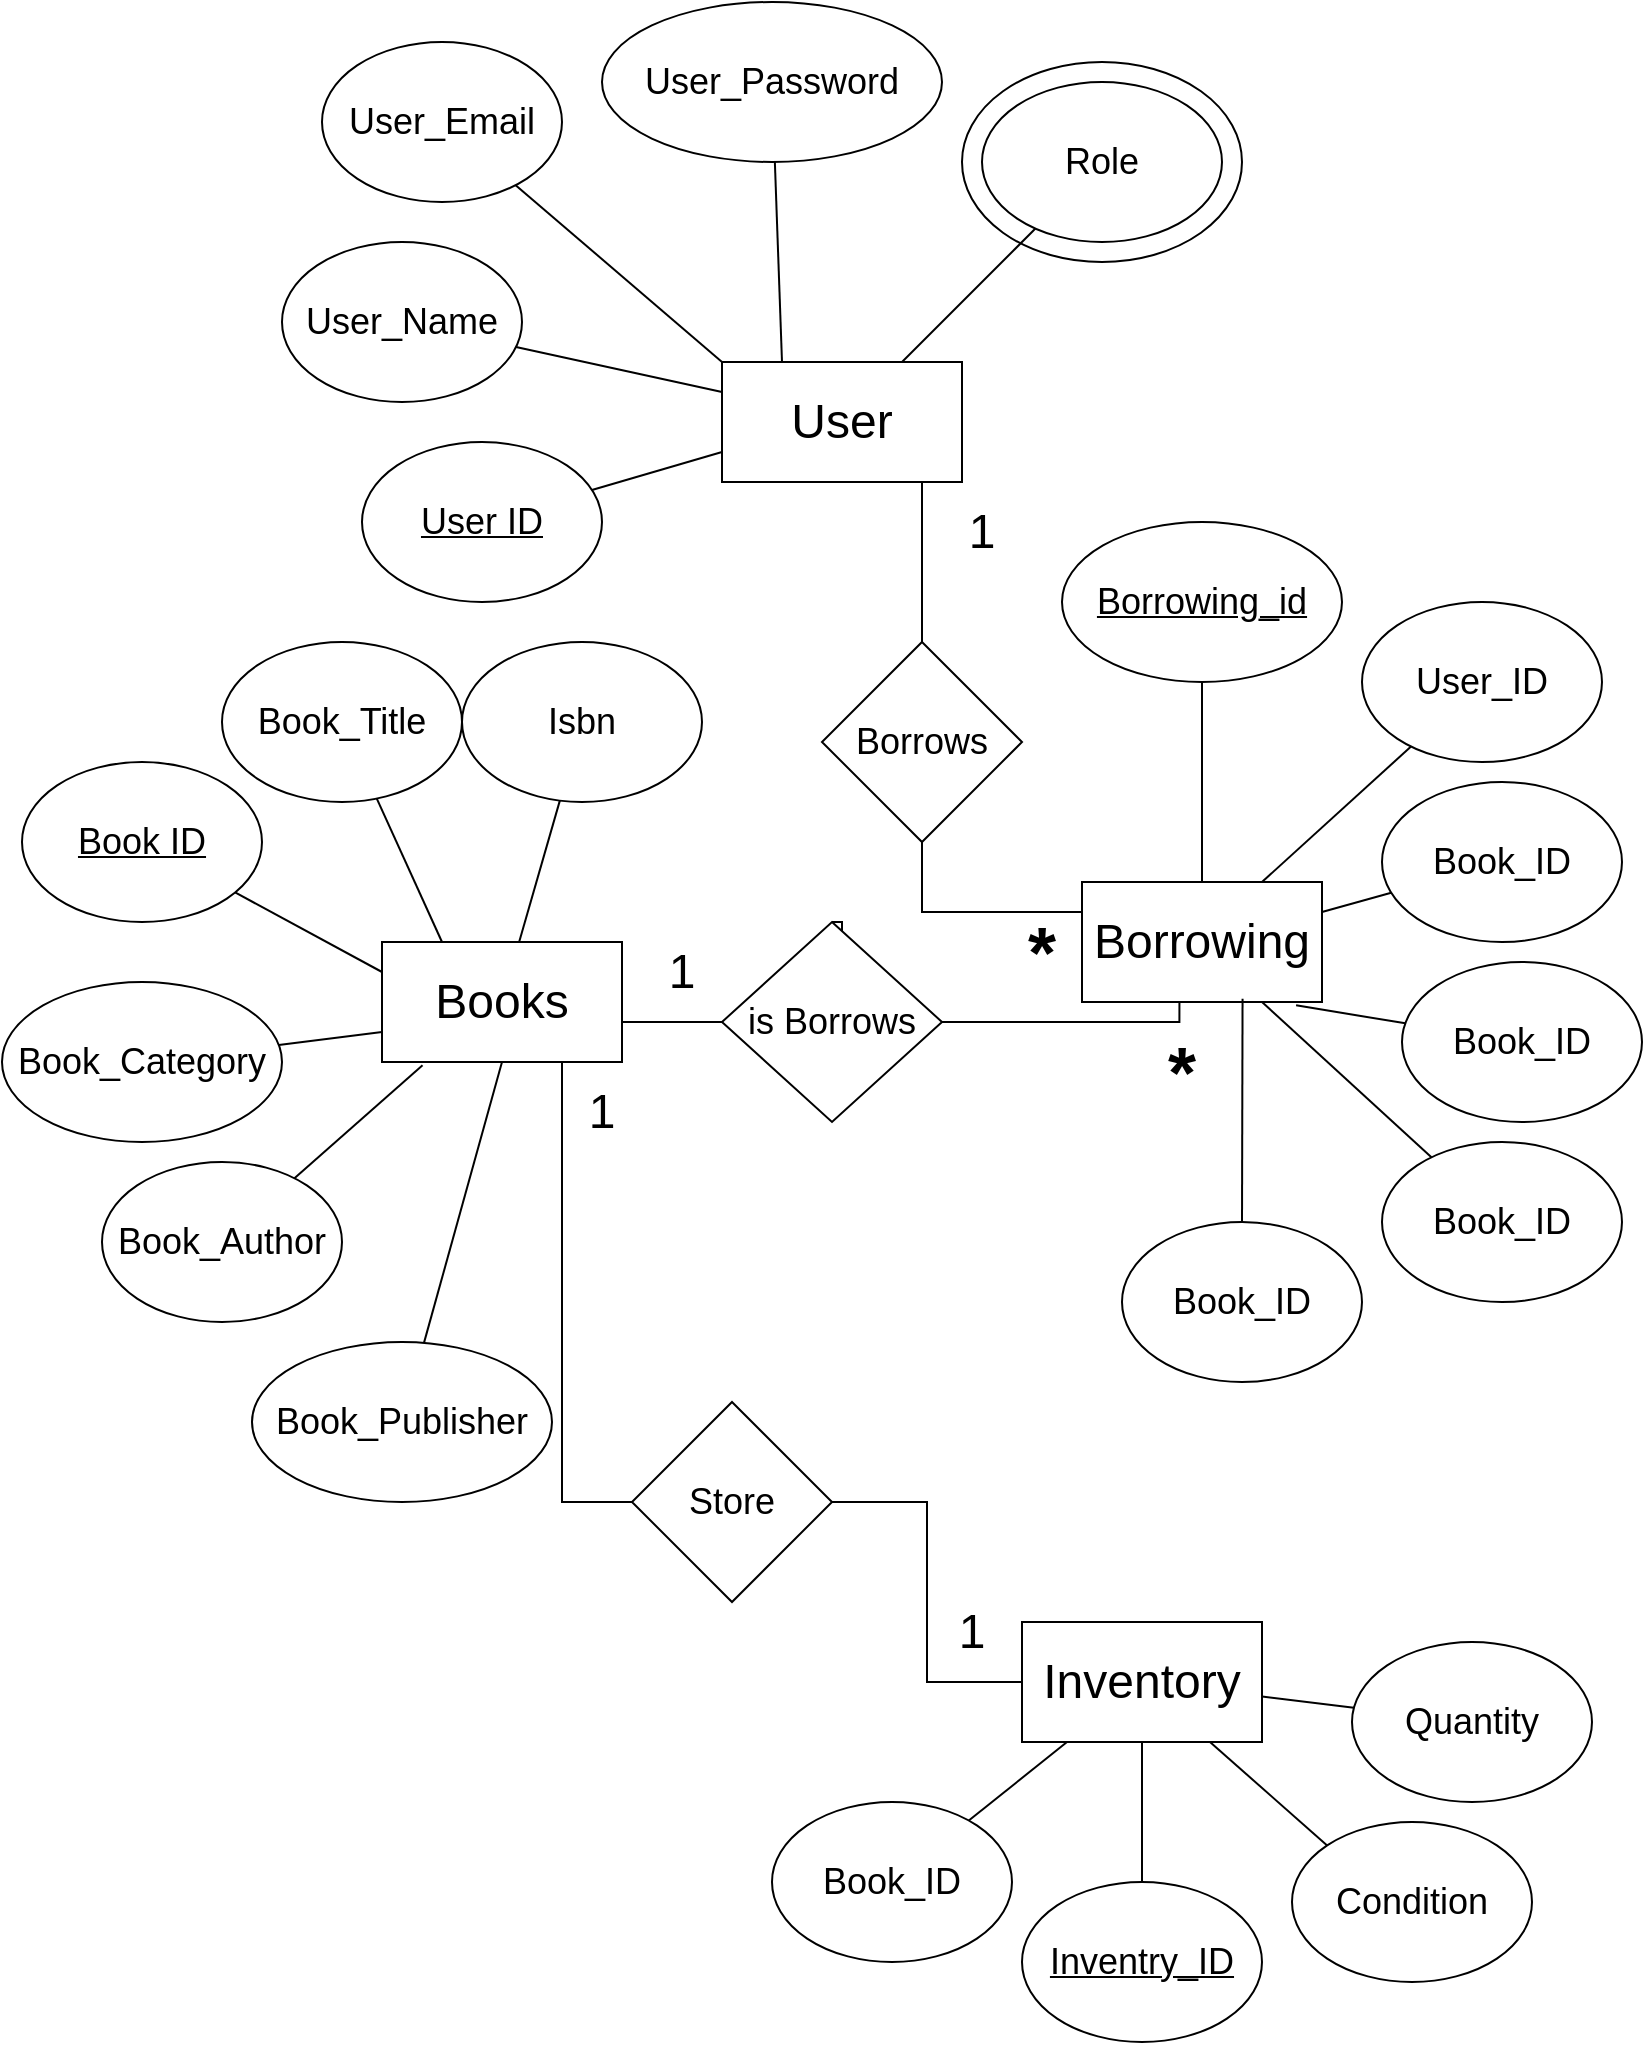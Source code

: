 <mxfile version="24.2.7" type="device">
  <diagram id="R2lEEEUBdFMjLlhIrx00" name="Page-1">
    <mxGraphModel dx="1323" dy="1030" grid="1" gridSize="10" guides="1" tooltips="1" connect="1" arrows="1" fold="1" page="1" pageScale="1" pageWidth="850" pageHeight="1100" math="0" shadow="0" extFonts="Permanent Marker^https://fonts.googleapis.com/css?family=Permanent+Marker">
      <root>
        <mxCell id="0" />
        <mxCell id="1" parent="0" />
        <mxCell id="HPJpggYNY4r8gBy-OoRy-63" value="" style="ellipse;whiteSpace=wrap;html=1;" vertex="1" parent="1">
          <mxGeometry x="490" y="60" width="140" height="100" as="geometry" />
        </mxCell>
        <mxCell id="HPJpggYNY4r8gBy-OoRy-53" style="edgeStyle=orthogonalEdgeStyle;rounded=0;orthogonalLoop=1;jettySize=auto;html=1;entryX=0.5;entryY=0;entryDx=0;entryDy=0;endArrow=none;endFill=0;" edge="1" parent="1" source="HPJpggYNY4r8gBy-OoRy-1" target="HPJpggYNY4r8gBy-OoRy-64">
          <mxGeometry relative="1" as="geometry">
            <Array as="points">
              <mxPoint x="470" y="380" />
              <mxPoint x="470" y="380" />
            </Array>
          </mxGeometry>
        </mxCell>
        <mxCell id="HPJpggYNY4r8gBy-OoRy-1" value="&lt;font style=&quot;font-size: 24px;&quot;&gt;User&lt;/font&gt;" style="rounded=0;whiteSpace=wrap;html=1;" vertex="1" parent="1">
          <mxGeometry x="370" y="210" width="120" height="60" as="geometry" />
        </mxCell>
        <mxCell id="HPJpggYNY4r8gBy-OoRy-56" style="edgeStyle=orthogonalEdgeStyle;rounded=0;orthogonalLoop=1;jettySize=auto;html=1;endArrow=none;endFill=0;entryX=0.5;entryY=0;entryDx=0;entryDy=0;" edge="1" parent="1" source="HPJpggYNY4r8gBy-OoRy-2" target="HPJpggYNY4r8gBy-OoRy-71">
          <mxGeometry relative="1" as="geometry">
            <Array as="points">
              <mxPoint x="430" y="540" />
            </Array>
          </mxGeometry>
        </mxCell>
        <mxCell id="HPJpggYNY4r8gBy-OoRy-2" value="&lt;span style=&quot;font-size: 24px;&quot;&gt;Books&lt;/span&gt;" style="rounded=0;whiteSpace=wrap;html=1;" vertex="1" parent="1">
          <mxGeometry x="200" y="500" width="120" height="60" as="geometry" />
        </mxCell>
        <mxCell id="HPJpggYNY4r8gBy-OoRy-3" value="&lt;span style=&quot;font-size: 24px;&quot;&gt;Borrowing&lt;/span&gt;" style="rounded=0;whiteSpace=wrap;html=1;" vertex="1" parent="1">
          <mxGeometry x="550" y="470" width="120" height="60" as="geometry" />
        </mxCell>
        <mxCell id="HPJpggYNY4r8gBy-OoRy-43" style="rounded=0;orthogonalLoop=1;jettySize=auto;html=1;endArrow=none;endFill=0;" edge="1" parent="1" source="HPJpggYNY4r8gBy-OoRy-4" target="HPJpggYNY4r8gBy-OoRy-17">
          <mxGeometry relative="1" as="geometry" />
        </mxCell>
        <mxCell id="HPJpggYNY4r8gBy-OoRy-44" style="rounded=0;orthogonalLoop=1;jettySize=auto;html=1;endArrow=none;endFill=0;" edge="1" parent="1" source="HPJpggYNY4r8gBy-OoRy-4" target="HPJpggYNY4r8gBy-OoRy-18">
          <mxGeometry relative="1" as="geometry" />
        </mxCell>
        <mxCell id="HPJpggYNY4r8gBy-OoRy-45" style="rounded=0;orthogonalLoop=1;jettySize=auto;html=1;entryX=0;entryY=0;entryDx=0;entryDy=0;endArrow=none;endFill=0;" edge="1" parent="1" source="HPJpggYNY4r8gBy-OoRy-4" target="HPJpggYNY4r8gBy-OoRy-38">
          <mxGeometry relative="1" as="geometry" />
        </mxCell>
        <mxCell id="HPJpggYNY4r8gBy-OoRy-46" style="rounded=0;orthogonalLoop=1;jettySize=auto;html=1;endArrow=none;endFill=0;" edge="1" parent="1" source="HPJpggYNY4r8gBy-OoRy-4" target="HPJpggYNY4r8gBy-OoRy-37">
          <mxGeometry relative="1" as="geometry" />
        </mxCell>
        <mxCell id="HPJpggYNY4r8gBy-OoRy-4" value="&lt;span style=&quot;font-size: 24px;&quot;&gt;Inventory&lt;/span&gt;" style="rounded=0;whiteSpace=wrap;html=1;" vertex="1" parent="1">
          <mxGeometry x="520" y="840" width="120" height="60" as="geometry" />
        </mxCell>
        <mxCell id="HPJpggYNY4r8gBy-OoRy-28" style="rounded=0;orthogonalLoop=1;jettySize=auto;html=1;entryX=0;entryY=0.25;entryDx=0;entryDy=0;endArrow=none;endFill=0;" edge="1" parent="1" source="HPJpggYNY4r8gBy-OoRy-5" target="HPJpggYNY4r8gBy-OoRy-1">
          <mxGeometry relative="1" as="geometry" />
        </mxCell>
        <mxCell id="HPJpggYNY4r8gBy-OoRy-5" value="&lt;font style=&quot;font-size: 18px;&quot;&gt;User_Name&lt;/font&gt;" style="ellipse;whiteSpace=wrap;html=1;" vertex="1" parent="1">
          <mxGeometry x="150" y="150" width="120" height="80" as="geometry" />
        </mxCell>
        <mxCell id="HPJpggYNY4r8gBy-OoRy-30" style="rounded=0;orthogonalLoop=1;jettySize=auto;html=1;entryX=0.75;entryY=0;entryDx=0;entryDy=0;endArrow=none;endFill=0;" edge="1" parent="1" source="HPJpggYNY4r8gBy-OoRy-8" target="HPJpggYNY4r8gBy-OoRy-1">
          <mxGeometry relative="1" as="geometry" />
        </mxCell>
        <mxCell id="HPJpggYNY4r8gBy-OoRy-8" value="&lt;font style=&quot;font-size: 18px;&quot;&gt;Role&lt;/font&gt;" style="ellipse;whiteSpace=wrap;html=1;" vertex="1" parent="1">
          <mxGeometry x="500" y="70" width="120" height="80" as="geometry" />
        </mxCell>
        <mxCell id="HPJpggYNY4r8gBy-OoRy-47" style="rounded=0;orthogonalLoop=1;jettySize=auto;html=1;entryX=0.5;entryY=0;entryDx=0;entryDy=0;startArrow=none;startFill=0;endArrow=none;endFill=0;" edge="1" parent="1" source="HPJpggYNY4r8gBy-OoRy-10" target="HPJpggYNY4r8gBy-OoRy-3">
          <mxGeometry relative="1" as="geometry" />
        </mxCell>
        <mxCell id="HPJpggYNY4r8gBy-OoRy-10" value="&lt;font style=&quot;font-size: 18px;&quot;&gt;&lt;u&gt;Borrowing_id&lt;/u&gt;&lt;/font&gt;" style="ellipse;whiteSpace=wrap;html=1;" vertex="1" parent="1">
          <mxGeometry x="540" y="290" width="140" height="80" as="geometry" />
        </mxCell>
        <mxCell id="HPJpggYNY4r8gBy-OoRy-48" style="rounded=0;orthogonalLoop=1;jettySize=auto;html=1;entryX=0.75;entryY=0;entryDx=0;entryDy=0;startArrow=none;startFill=0;endArrow=none;endFill=0;" edge="1" parent="1" source="HPJpggYNY4r8gBy-OoRy-11" target="HPJpggYNY4r8gBy-OoRy-3">
          <mxGeometry relative="1" as="geometry" />
        </mxCell>
        <mxCell id="HPJpggYNY4r8gBy-OoRy-11" value="&lt;font style=&quot;font-size: 18px;&quot;&gt;User_ID&lt;/font&gt;" style="ellipse;whiteSpace=wrap;html=1;" vertex="1" parent="1">
          <mxGeometry x="690" y="330" width="120" height="80" as="geometry" />
        </mxCell>
        <mxCell id="HPJpggYNY4r8gBy-OoRy-49" style="rounded=0;orthogonalLoop=1;jettySize=auto;html=1;entryX=1;entryY=0.25;entryDx=0;entryDy=0;startArrow=none;startFill=0;endArrow=none;endFill=0;" edge="1" parent="1" source="HPJpggYNY4r8gBy-OoRy-12" target="HPJpggYNY4r8gBy-OoRy-3">
          <mxGeometry relative="1" as="geometry" />
        </mxCell>
        <mxCell id="HPJpggYNY4r8gBy-OoRy-12" value="&lt;font style=&quot;font-size: 18px;&quot;&gt;Book_ID&lt;/font&gt;" style="ellipse;whiteSpace=wrap;html=1;" vertex="1" parent="1">
          <mxGeometry x="700" y="420" width="120" height="80" as="geometry" />
        </mxCell>
        <mxCell id="HPJpggYNY4r8gBy-OoRy-19" style="rounded=0;orthogonalLoop=1;jettySize=auto;html=1;entryX=0;entryY=0.25;entryDx=0;entryDy=0;strokeColor=default;endArrow=none;endFill=0;" edge="1" parent="1" source="HPJpggYNY4r8gBy-OoRy-13" target="HPJpggYNY4r8gBy-OoRy-2">
          <mxGeometry relative="1" as="geometry" />
        </mxCell>
        <mxCell id="HPJpggYNY4r8gBy-OoRy-13" value="&lt;font style=&quot;font-size: 18px;&quot;&gt;&lt;u&gt;Book ID&lt;/u&gt;&lt;/font&gt;" style="ellipse;whiteSpace=wrap;html=1;" vertex="1" parent="1">
          <mxGeometry x="20" y="410" width="120" height="80" as="geometry" />
        </mxCell>
        <mxCell id="HPJpggYNY4r8gBy-OoRy-20" style="rounded=0;orthogonalLoop=1;jettySize=auto;html=1;entryX=0;entryY=0.75;entryDx=0;entryDy=0;endArrow=none;endFill=0;" edge="1" parent="1" source="HPJpggYNY4r8gBy-OoRy-14" target="HPJpggYNY4r8gBy-OoRy-2">
          <mxGeometry relative="1" as="geometry" />
        </mxCell>
        <mxCell id="HPJpggYNY4r8gBy-OoRy-14" value="&lt;font style=&quot;font-size: 18px;&quot;&gt;Book_Category&lt;/font&gt;" style="ellipse;whiteSpace=wrap;html=1;" vertex="1" parent="1">
          <mxGeometry x="10" y="520" width="140" height="80" as="geometry" />
        </mxCell>
        <mxCell id="HPJpggYNY4r8gBy-OoRy-22" style="rounded=0;orthogonalLoop=1;jettySize=auto;html=1;endArrow=none;endFill=0;" edge="1" parent="1" source="HPJpggYNY4r8gBy-OoRy-15">
          <mxGeometry relative="1" as="geometry">
            <mxPoint x="260" y="560" as="targetPoint" />
          </mxGeometry>
        </mxCell>
        <mxCell id="HPJpggYNY4r8gBy-OoRy-15" value="&lt;font style=&quot;font-size: 18px;&quot;&gt;Book_Publisher&lt;/font&gt;" style="ellipse;whiteSpace=wrap;html=1;" vertex="1" parent="1">
          <mxGeometry x="135" y="700" width="150" height="80" as="geometry" />
        </mxCell>
        <mxCell id="HPJpggYNY4r8gBy-OoRy-16" value="&lt;span style=&quot;font-size: 18px;&quot;&gt;Book_Author&lt;/span&gt;" style="ellipse;whiteSpace=wrap;html=1;" vertex="1" parent="1">
          <mxGeometry x="60" y="610" width="120" height="80" as="geometry" />
        </mxCell>
        <mxCell id="HPJpggYNY4r8gBy-OoRy-17" value="&lt;font style=&quot;font-size: 18px;&quot;&gt;Book_ID&lt;/font&gt;" style="ellipse;whiteSpace=wrap;html=1;" vertex="1" parent="1">
          <mxGeometry x="395" y="930" width="120" height="80" as="geometry" />
        </mxCell>
        <mxCell id="HPJpggYNY4r8gBy-OoRy-18" value="&lt;font style=&quot;font-size: 18px;&quot;&gt;&lt;u&gt;Inventry_ID&lt;/u&gt;&lt;/font&gt;" style="ellipse;whiteSpace=wrap;html=1;" vertex="1" parent="1">
          <mxGeometry x="520" y="970" width="120" height="80" as="geometry" />
        </mxCell>
        <mxCell id="HPJpggYNY4r8gBy-OoRy-21" style="rounded=0;orthogonalLoop=1;jettySize=auto;html=1;entryX=0.169;entryY=1.028;entryDx=0;entryDy=0;entryPerimeter=0;endArrow=none;endFill=0;" edge="1" parent="1" source="HPJpggYNY4r8gBy-OoRy-16" target="HPJpggYNY4r8gBy-OoRy-2">
          <mxGeometry relative="1" as="geometry" />
        </mxCell>
        <mxCell id="HPJpggYNY4r8gBy-OoRy-27" style="rounded=0;orthogonalLoop=1;jettySize=auto;html=1;entryX=0;entryY=0.75;entryDx=0;entryDy=0;endArrow=none;endFill=0;" edge="1" parent="1" source="HPJpggYNY4r8gBy-OoRy-23" target="HPJpggYNY4r8gBy-OoRy-1">
          <mxGeometry relative="1" as="geometry" />
        </mxCell>
        <mxCell id="HPJpggYNY4r8gBy-OoRy-23" value="&lt;font style=&quot;font-size: 18px;&quot;&gt;&lt;u&gt;User ID&lt;/u&gt;&lt;/font&gt;" style="ellipse;whiteSpace=wrap;html=1;" vertex="1" parent="1">
          <mxGeometry x="190" y="250" width="120" height="80" as="geometry" />
        </mxCell>
        <mxCell id="HPJpggYNY4r8gBy-OoRy-31" style="rounded=0;orthogonalLoop=1;jettySize=auto;html=1;entryX=0;entryY=0;entryDx=0;entryDy=0;endArrow=none;endFill=0;" edge="1" parent="1" source="HPJpggYNY4r8gBy-OoRy-24" target="HPJpggYNY4r8gBy-OoRy-1">
          <mxGeometry relative="1" as="geometry" />
        </mxCell>
        <mxCell id="HPJpggYNY4r8gBy-OoRy-24" value="&lt;font style=&quot;font-size: 18px;&quot;&gt;User_Email&lt;/font&gt;" style="ellipse;whiteSpace=wrap;html=1;" vertex="1" parent="1">
          <mxGeometry x="170" y="50" width="120" height="80" as="geometry" />
        </mxCell>
        <mxCell id="HPJpggYNY4r8gBy-OoRy-29" style="rounded=0;orthogonalLoop=1;jettySize=auto;html=1;entryX=0.25;entryY=0;entryDx=0;entryDy=0;endArrow=none;endFill=0;" edge="1" parent="1" source="HPJpggYNY4r8gBy-OoRy-25" target="HPJpggYNY4r8gBy-OoRy-1">
          <mxGeometry relative="1" as="geometry" />
        </mxCell>
        <mxCell id="HPJpggYNY4r8gBy-OoRy-25" value="&lt;font style=&quot;font-size: 18px;&quot;&gt;User_Password&lt;/font&gt;" style="ellipse;whiteSpace=wrap;html=1;" vertex="1" parent="1">
          <mxGeometry x="310" y="30" width="170" height="80" as="geometry" />
        </mxCell>
        <mxCell id="HPJpggYNY4r8gBy-OoRy-32" value="&lt;font style=&quot;font-size: 18px;&quot;&gt;Book_Title&lt;/font&gt;" style="ellipse;whiteSpace=wrap;html=1;" vertex="1" parent="1">
          <mxGeometry x="120" y="350" width="120" height="80" as="geometry" />
        </mxCell>
        <mxCell id="HPJpggYNY4r8gBy-OoRy-35" value="" style="rounded=0;orthogonalLoop=1;jettySize=auto;html=1;endArrow=none;endFill=0;" edge="1" parent="1" source="HPJpggYNY4r8gBy-OoRy-33" target="HPJpggYNY4r8gBy-OoRy-2">
          <mxGeometry relative="1" as="geometry" />
        </mxCell>
        <mxCell id="HPJpggYNY4r8gBy-OoRy-33" value="&lt;font style=&quot;font-size: 18px;&quot;&gt;Isbn&lt;/font&gt;" style="ellipse;whiteSpace=wrap;html=1;" vertex="1" parent="1">
          <mxGeometry x="240" y="350" width="120" height="80" as="geometry" />
        </mxCell>
        <mxCell id="HPJpggYNY4r8gBy-OoRy-34" style="rounded=0;orthogonalLoop=1;jettySize=auto;html=1;entryX=0.25;entryY=0;entryDx=0;entryDy=0;endArrow=none;endFill=0;" edge="1" parent="1" source="HPJpggYNY4r8gBy-OoRy-32" target="HPJpggYNY4r8gBy-OoRy-2">
          <mxGeometry relative="1" as="geometry" />
        </mxCell>
        <mxCell id="HPJpggYNY4r8gBy-OoRy-37" value="&lt;font style=&quot;font-size: 18px;&quot;&gt;Quantity&lt;/font&gt;" style="ellipse;whiteSpace=wrap;html=1;" vertex="1" parent="1">
          <mxGeometry x="685" y="850" width="120" height="80" as="geometry" />
        </mxCell>
        <mxCell id="HPJpggYNY4r8gBy-OoRy-38" value="&lt;font style=&quot;font-size: 18px;&quot;&gt;Condition&lt;/font&gt;" style="ellipse;whiteSpace=wrap;html=1;" vertex="1" parent="1">
          <mxGeometry x="655" y="940" width="120" height="80" as="geometry" />
        </mxCell>
        <mxCell id="HPJpggYNY4r8gBy-OoRy-39" value="&lt;font style=&quot;font-size: 18px;&quot;&gt;Book_ID&lt;/font&gt;" style="ellipse;whiteSpace=wrap;html=1;" vertex="1" parent="1">
          <mxGeometry x="710" y="510" width="120" height="80" as="geometry" />
        </mxCell>
        <mxCell id="HPJpggYNY4r8gBy-OoRy-51" style="rounded=0;orthogonalLoop=1;jettySize=auto;html=1;entryX=0.75;entryY=1;entryDx=0;entryDy=0;startArrow=none;startFill=0;endArrow=none;endFill=0;" edge="1" parent="1" source="HPJpggYNY4r8gBy-OoRy-40" target="HPJpggYNY4r8gBy-OoRy-3">
          <mxGeometry relative="1" as="geometry" />
        </mxCell>
        <mxCell id="HPJpggYNY4r8gBy-OoRy-40" value="&lt;font style=&quot;font-size: 18px;&quot;&gt;Book_ID&lt;/font&gt;" style="ellipse;whiteSpace=wrap;html=1;" vertex="1" parent="1">
          <mxGeometry x="700" y="600" width="120" height="80" as="geometry" />
        </mxCell>
        <mxCell id="HPJpggYNY4r8gBy-OoRy-41" value="&lt;font style=&quot;font-size: 18px;&quot;&gt;Book_ID&lt;/font&gt;" style="ellipse;whiteSpace=wrap;html=1;" vertex="1" parent="1">
          <mxGeometry x="570" y="640" width="120" height="80" as="geometry" />
        </mxCell>
        <mxCell id="HPJpggYNY4r8gBy-OoRy-50" style="rounded=0;orthogonalLoop=1;jettySize=auto;html=1;entryX=0.892;entryY=1.028;entryDx=0;entryDy=0;entryPerimeter=0;startArrow=none;startFill=0;endArrow=none;endFill=0;" edge="1" parent="1" source="HPJpggYNY4r8gBy-OoRy-39" target="HPJpggYNY4r8gBy-OoRy-3">
          <mxGeometry relative="1" as="geometry" />
        </mxCell>
        <mxCell id="HPJpggYNY4r8gBy-OoRy-52" style="rounded=0;orthogonalLoop=1;jettySize=auto;html=1;entryX=0.669;entryY=0.972;entryDx=0;entryDy=0;entryPerimeter=0;startArrow=none;startFill=0;endArrow=none;endFill=0;" edge="1" parent="1" source="HPJpggYNY4r8gBy-OoRy-41" target="HPJpggYNY4r8gBy-OoRy-3">
          <mxGeometry relative="1" as="geometry" />
        </mxCell>
        <mxCell id="HPJpggYNY4r8gBy-OoRy-54" value="&lt;font style=&quot;font-size: 24px;&quot;&gt;1&lt;/font&gt;" style="text;html=1;align=center;verticalAlign=middle;whiteSpace=wrap;rounded=0;" vertex="1" parent="1">
          <mxGeometry x="470" y="280" width="60" height="30" as="geometry" />
        </mxCell>
        <mxCell id="HPJpggYNY4r8gBy-OoRy-55" value="&lt;font style=&quot;font-size: 36px;&quot;&gt;&lt;b style=&quot;&quot;&gt;*&lt;/b&gt;&lt;/font&gt;" style="text;html=1;align=center;verticalAlign=middle;whiteSpace=wrap;rounded=0;" vertex="1" parent="1">
          <mxGeometry x="500" y="490" width="60" height="30" as="geometry" />
        </mxCell>
        <mxCell id="HPJpggYNY4r8gBy-OoRy-58" value="&lt;font style=&quot;font-size: 24px;&quot;&gt;1&lt;/font&gt;" style="text;html=1;align=center;verticalAlign=middle;whiteSpace=wrap;rounded=0;" vertex="1" parent="1">
          <mxGeometry x="320" y="500" width="60" height="30" as="geometry" />
        </mxCell>
        <mxCell id="HPJpggYNY4r8gBy-OoRy-59" value="&lt;font style=&quot;font-size: 36px;&quot;&gt;&lt;b style=&quot;&quot;&gt;*&lt;/b&gt;&lt;/font&gt;" style="text;html=1;align=center;verticalAlign=middle;whiteSpace=wrap;rounded=0;" vertex="1" parent="1">
          <mxGeometry x="570" y="550" width="60" height="30" as="geometry" />
        </mxCell>
        <mxCell id="HPJpggYNY4r8gBy-OoRy-60" value="&lt;font style=&quot;font-size: 24px;&quot;&gt;1&lt;/font&gt;" style="text;html=1;align=center;verticalAlign=middle;whiteSpace=wrap;rounded=0;" vertex="1" parent="1">
          <mxGeometry x="280" y="570" width="60" height="30" as="geometry" />
        </mxCell>
        <mxCell id="HPJpggYNY4r8gBy-OoRy-61" value="&lt;font style=&quot;font-size: 24px;&quot;&gt;1&lt;/font&gt;" style="text;html=1;align=center;verticalAlign=middle;whiteSpace=wrap;rounded=0;" vertex="1" parent="1">
          <mxGeometry x="465" y="830" width="60" height="30" as="geometry" />
        </mxCell>
        <mxCell id="HPJpggYNY4r8gBy-OoRy-66" style="edgeStyle=orthogonalEdgeStyle;rounded=0;orthogonalLoop=1;jettySize=auto;html=1;entryX=0;entryY=0.25;entryDx=0;entryDy=0;endArrow=none;endFill=0;" edge="1" parent="1" source="HPJpggYNY4r8gBy-OoRy-64" target="HPJpggYNY4r8gBy-OoRy-3">
          <mxGeometry relative="1" as="geometry">
            <Array as="points">
              <mxPoint x="470" y="485" />
            </Array>
          </mxGeometry>
        </mxCell>
        <mxCell id="HPJpggYNY4r8gBy-OoRy-64" value="&lt;font style=&quot;font-size: 18px;&quot;&gt;Borrows&lt;/font&gt;" style="rhombus;whiteSpace=wrap;html=1;" vertex="1" parent="1">
          <mxGeometry x="420" y="350" width="100" height="100" as="geometry" />
        </mxCell>
        <mxCell id="HPJpggYNY4r8gBy-OoRy-68" value="" style="edgeStyle=orthogonalEdgeStyle;rounded=0;orthogonalLoop=1;jettySize=auto;html=1;endArrow=none;endFill=0;" edge="1" parent="1" source="HPJpggYNY4r8gBy-OoRy-2" target="HPJpggYNY4r8gBy-OoRy-67">
          <mxGeometry relative="1" as="geometry">
            <mxPoint x="320" y="560" as="sourcePoint" />
            <mxPoint x="430" y="780" as="targetPoint" />
            <Array as="points">
              <mxPoint x="290" y="780" />
            </Array>
          </mxGeometry>
        </mxCell>
        <mxCell id="HPJpggYNY4r8gBy-OoRy-70" style="edgeStyle=orthogonalEdgeStyle;rounded=0;orthogonalLoop=1;jettySize=auto;html=1;entryX=0;entryY=0.5;entryDx=0;entryDy=0;endArrow=none;endFill=0;" edge="1" parent="1" source="HPJpggYNY4r8gBy-OoRy-67" target="HPJpggYNY4r8gBy-OoRy-4">
          <mxGeometry relative="1" as="geometry" />
        </mxCell>
        <mxCell id="HPJpggYNY4r8gBy-OoRy-67" value="&lt;font style=&quot;font-size: 18px;&quot;&gt;Store&lt;/font&gt;" style="rhombus;whiteSpace=wrap;html=1;" vertex="1" parent="1">
          <mxGeometry x="325" y="730" width="100" height="100" as="geometry" />
        </mxCell>
        <mxCell id="HPJpggYNY4r8gBy-OoRy-71" value="&lt;font style=&quot;font-size: 18px;&quot;&gt;is Borrows&lt;/font&gt;" style="rhombus;whiteSpace=wrap;html=1;" vertex="1" parent="1">
          <mxGeometry x="370" y="490" width="110" height="100" as="geometry" />
        </mxCell>
        <mxCell id="HPJpggYNY4r8gBy-OoRy-72" style="edgeStyle=orthogonalEdgeStyle;rounded=0;orthogonalLoop=1;jettySize=auto;html=1;entryX=0.406;entryY=1;entryDx=0;entryDy=0;entryPerimeter=0;endArrow=none;endFill=0;" edge="1" parent="1" source="HPJpggYNY4r8gBy-OoRy-71" target="HPJpggYNY4r8gBy-OoRy-3">
          <mxGeometry relative="1" as="geometry">
            <Array as="points">
              <mxPoint x="599" y="540" />
            </Array>
          </mxGeometry>
        </mxCell>
      </root>
    </mxGraphModel>
  </diagram>
</mxfile>
